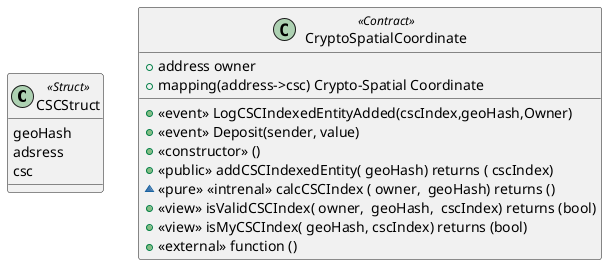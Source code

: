 @startuml class-contracts-csc-deprecated

class CSCStruct <<Struct >> {
    geoHash
    adsress
    csc
}

class CryptoSpatialCoordinate   <<Contract>> {

    +address owner
    {field}+mapping(address->csc) Crypto-Spatial Coordinate
    +<<event>> LogCSCIndexedEntityAdded(cscIndex,geoHash,Owner)
    +<<event>> Deposit(sender, value)
    +<<constructor>> () 
    +<<public>> addCSCIndexedEntity( geoHash) returns ( cscIndex) 
    ~<<pure>> <<intrenal>> calcCSCIndex ( owner,  geoHash) returns () 
    +<<view>> isValidCSCIndex( owner,  geoHash,  cscIndex) returns (bool) 
    +<<view>> isMyCSCIndex( geoHash, cscIndex) returns (bool)     
    +<<external>> function ()   
}

@enduml